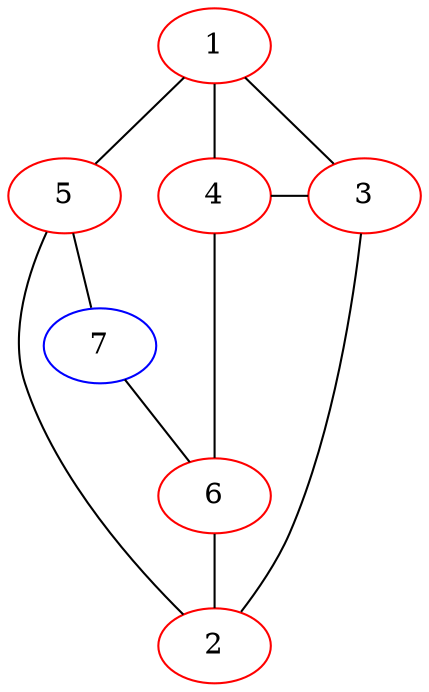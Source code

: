 graph {
  5;
  1 -- 4 -- 6 -- 2 [weight=100];
  1 -- 3 -- 2;
  4 -- 3;
  1 -- 5 -- 2;
  5 -- 7 -- 6;

  {
    rank="same";
    3;
    4;
    5;

  }

  1 [color="red"];
  2 [color="red"];
  3 [color="red"];
  4 [color="red"];
  5 [color="red"];
  6 [color="red"];
  7 [color="blue"];

}
